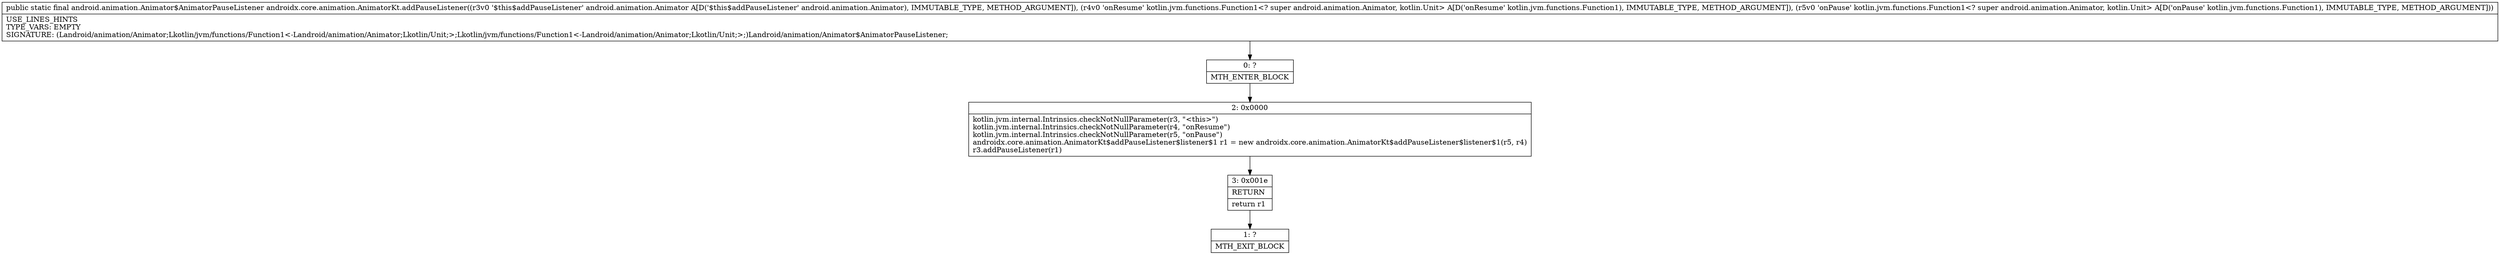 digraph "CFG forandroidx.core.animation.AnimatorKt.addPauseListener(Landroid\/animation\/Animator;Lkotlin\/jvm\/functions\/Function1;Lkotlin\/jvm\/functions\/Function1;)Landroid\/animation\/Animator$AnimatorPauseListener;" {
Node_0 [shape=record,label="{0\:\ ?|MTH_ENTER_BLOCK\l}"];
Node_2 [shape=record,label="{2\:\ 0x0000|kotlin.jvm.internal.Intrinsics.checkNotNullParameter(r3, \"\<this\>\")\lkotlin.jvm.internal.Intrinsics.checkNotNullParameter(r4, \"onResume\")\lkotlin.jvm.internal.Intrinsics.checkNotNullParameter(r5, \"onPause\")\landroidx.core.animation.AnimatorKt$addPauseListener$listener$1 r1 = new androidx.core.animation.AnimatorKt$addPauseListener$listener$1(r5, r4)\lr3.addPauseListener(r1)\l}"];
Node_3 [shape=record,label="{3\:\ 0x001e|RETURN\l|return r1\l}"];
Node_1 [shape=record,label="{1\:\ ?|MTH_EXIT_BLOCK\l}"];
MethodNode[shape=record,label="{public static final android.animation.Animator$AnimatorPauseListener androidx.core.animation.AnimatorKt.addPauseListener((r3v0 '$this$addPauseListener' android.animation.Animator A[D('$this$addPauseListener' android.animation.Animator), IMMUTABLE_TYPE, METHOD_ARGUMENT]), (r4v0 'onResume' kotlin.jvm.functions.Function1\<? super android.animation.Animator, kotlin.Unit\> A[D('onResume' kotlin.jvm.functions.Function1), IMMUTABLE_TYPE, METHOD_ARGUMENT]), (r5v0 'onPause' kotlin.jvm.functions.Function1\<? super android.animation.Animator, kotlin.Unit\> A[D('onPause' kotlin.jvm.functions.Function1), IMMUTABLE_TYPE, METHOD_ARGUMENT]))  | USE_LINES_HINTS\lTYPE_VARS: EMPTY\lSIGNATURE: (Landroid\/animation\/Animator;Lkotlin\/jvm\/functions\/Function1\<\-Landroid\/animation\/Animator;Lkotlin\/Unit;\>;Lkotlin\/jvm\/functions\/Function1\<\-Landroid\/animation\/Animator;Lkotlin\/Unit;\>;)Landroid\/animation\/Animator$AnimatorPauseListener;\l}"];
MethodNode -> Node_0;Node_0 -> Node_2;
Node_2 -> Node_3;
Node_3 -> Node_1;
}

